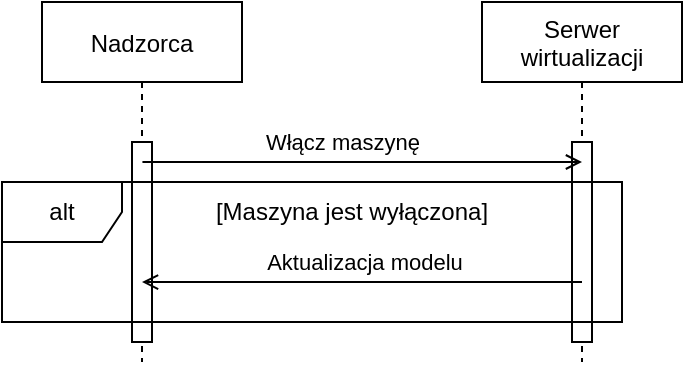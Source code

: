 <mxfile version="16.2.7" type="device"><diagram id="yAgqCc_Vb06kk7nRaJTr" name="Page-1"><mxGraphModel dx="1421" dy="744" grid="1" gridSize="10" guides="1" tooltips="1" connect="1" arrows="1" fold="1" page="1" pageScale="1" pageWidth="850" pageHeight="1100" math="0" shadow="0"><root><mxCell id="0"/><mxCell id="1" parent="0"/><mxCell id="2viEDrC0R2G4eSza2bzU-4" value="Nadzorca" style="shape=umlLifeline;perimeter=lifelinePerimeter;container=1;collapsible=0;recursiveResize=0;rounded=0;shadow=0;strokeWidth=1;" parent="1" vertex="1"><mxGeometry x="330" y="80" width="100" height="180" as="geometry"/></mxCell><mxCell id="2viEDrC0R2G4eSza2bzU-5" value="" style="points=[];perimeter=orthogonalPerimeter;rounded=0;shadow=0;strokeWidth=1;" parent="2viEDrC0R2G4eSza2bzU-4" vertex="1"><mxGeometry x="45" y="70" width="10" height="100" as="geometry"/></mxCell><mxCell id="2viEDrC0R2G4eSza2bzU-12" value="Serwer&#10;wirtualizacji&#10;" style="shape=umlLifeline;perimeter=lifelinePerimeter;container=1;collapsible=0;recursiveResize=0;rounded=0;shadow=0;strokeWidth=1;verticalAlign=top;" parent="1" vertex="1"><mxGeometry x="550" y="80" width="100" height="180" as="geometry"/></mxCell><mxCell id="2viEDrC0R2G4eSza2bzU-13" value="" style="points=[];perimeter=orthogonalPerimeter;rounded=0;shadow=0;strokeWidth=1;" parent="2viEDrC0R2G4eSza2bzU-12" vertex="1"><mxGeometry x="45" y="70" width="10" height="100" as="geometry"/></mxCell><mxCell id="2viEDrC0R2G4eSza2bzU-14" value="" style="endArrow=open;html=1;rounded=0;endFill=0;" parent="1" edge="1"><mxGeometry width="50" height="50" relative="1" as="geometry"><mxPoint x="380.222" y="160" as="sourcePoint"/><mxPoint x="600" y="160" as="targetPoint"/><Array as="points"><mxPoint x="490" y="160"/></Array></mxGeometry></mxCell><mxCell id="2viEDrC0R2G4eSza2bzU-15" value="Włącz maszynę" style="edgeLabel;html=1;align=center;verticalAlign=middle;resizable=0;points=[];" parent="2viEDrC0R2G4eSza2bzU-14" vertex="1" connectable="0"><mxGeometry x="-0.376" relative="1" as="geometry"><mxPoint x="31" y="-10" as="offset"/></mxGeometry></mxCell><mxCell id="2viEDrC0R2G4eSza2bzU-19" value="" style="endArrow=open;html=1;rounded=0;endFill=0;exitX=0.5;exitY=0.185;exitDx=0;exitDy=0;exitPerimeter=0;" parent="1" edge="1"><mxGeometry width="50" height="50" relative="1" as="geometry"><mxPoint x="600" y="220" as="sourcePoint"/><mxPoint x="380" y="220.05" as="targetPoint"/></mxGeometry></mxCell><mxCell id="2viEDrC0R2G4eSza2bzU-20" value="Aktualizacja modelu" style="edgeLabel;html=1;align=center;verticalAlign=middle;resizable=0;points=[];" parent="2viEDrC0R2G4eSza2bzU-19" vertex="1" connectable="0"><mxGeometry x="-0.376" relative="1" as="geometry"><mxPoint x="-41" y="-10" as="offset"/></mxGeometry></mxCell><mxCell id="2viEDrC0R2G4eSza2bzU-27" value="[Maszyna jest wyłączona]" style="text;html=1;strokeColor=none;fillColor=none;align=center;verticalAlign=middle;whiteSpace=wrap;rounded=0;" parent="1" vertex="1"><mxGeometry x="380" y="170" width="210" height="30" as="geometry"/></mxCell><mxCell id="2viEDrC0R2G4eSza2bzU-1" value="alt" style="shape=umlFrame;whiteSpace=wrap;html=1;" parent="1" vertex="1"><mxGeometry x="310" y="170" width="310" height="70" as="geometry"/></mxCell></root></mxGraphModel></diagram></mxfile>